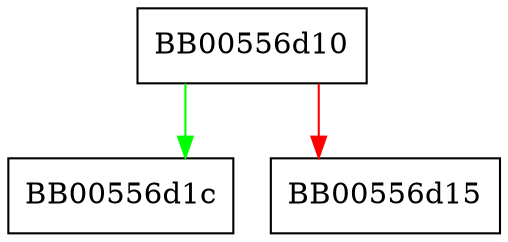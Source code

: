 digraph OSSL_CMP_CTX_get_status {
  node [shape="box"];
  graph [splines=ortho];
  BB00556d10 -> BB00556d1c [color="green"];
  BB00556d10 -> BB00556d15 [color="red"];
}